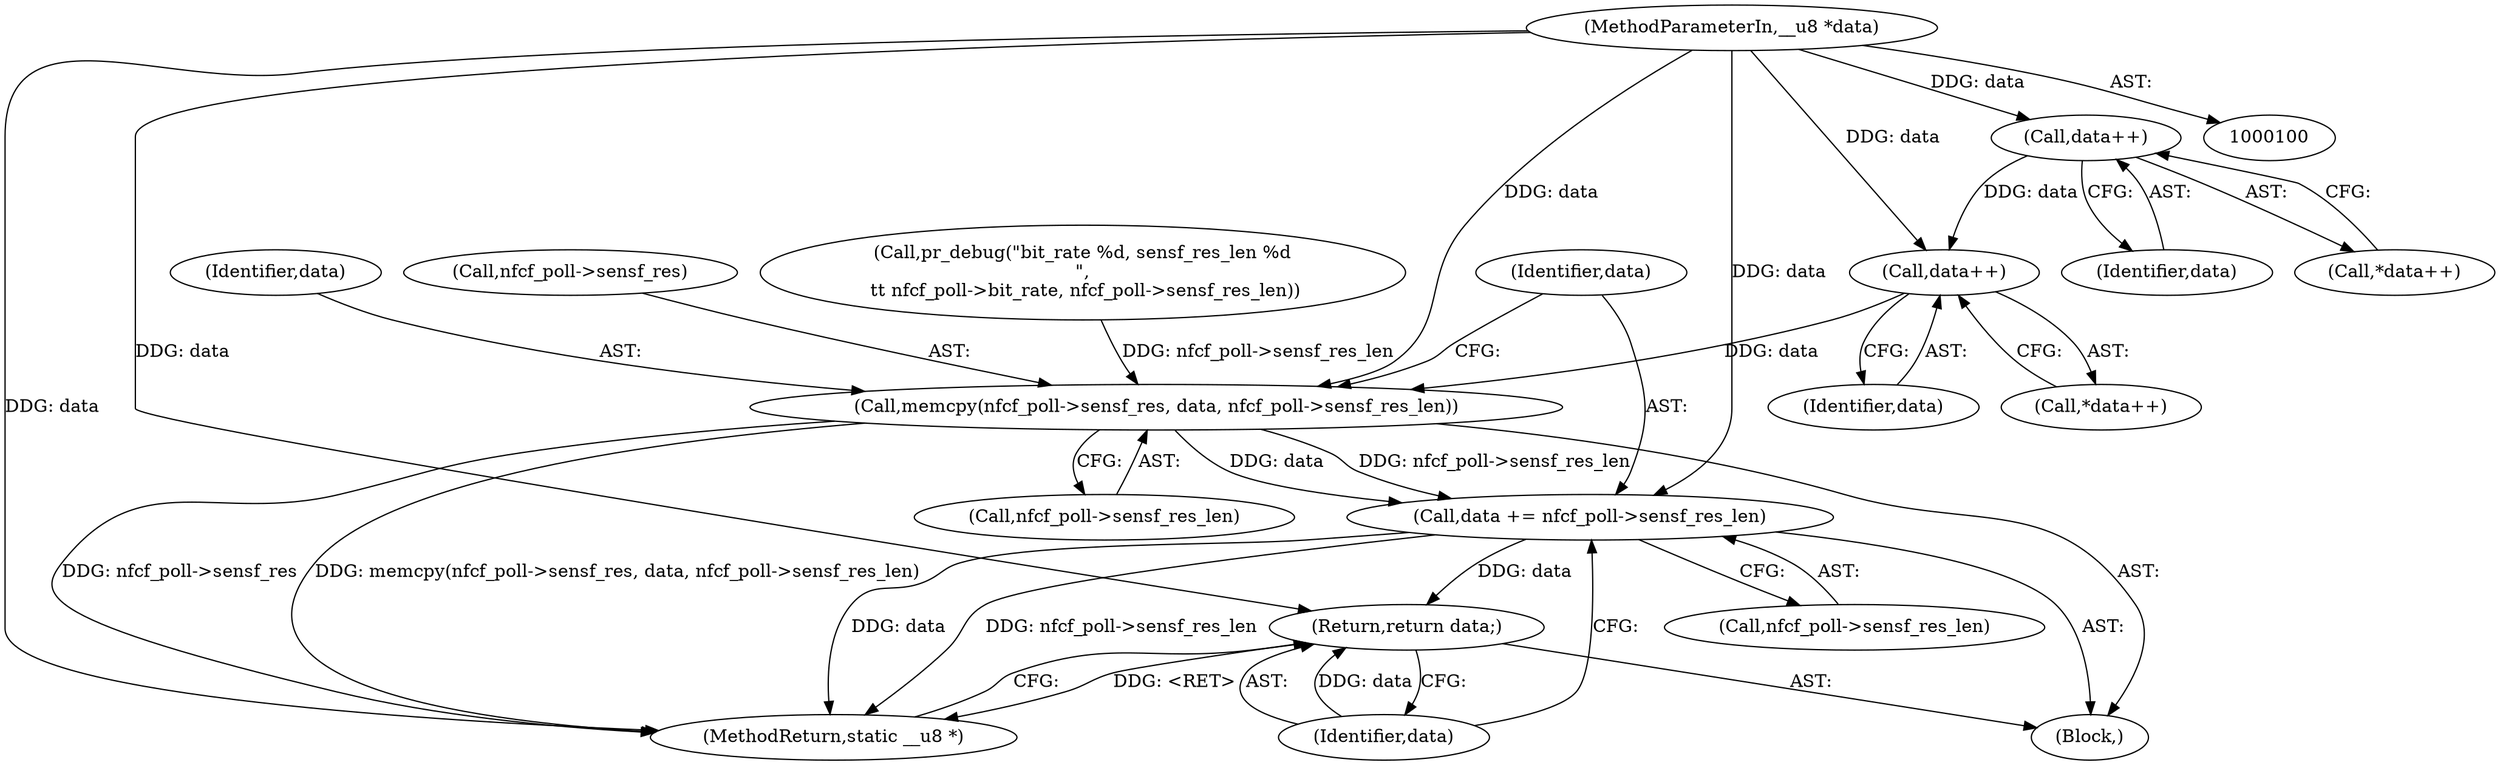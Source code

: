 digraph "1_linux_67de956ff5dc1d4f321e16cfbd63f5be3b691b43_2@pointer" {
"1000110" [label="(Call,data++)"];
"1000103" [label="(MethodParameterIn,__u8 *data)"];
"1000117" [label="(Call,data++)"];
"1000127" [label="(Call,memcpy(nfcf_poll->sensf_res, data, nfcf_poll->sensf_res_len))"];
"1000135" [label="(Call,data += nfcf_poll->sensf_res_len)"];
"1000140" [label="(Return,return data;)"];
"1000131" [label="(Identifier,data)"];
"1000104" [label="(Block,)"];
"1000111" [label="(Identifier,data)"];
"1000109" [label="(Call,*data++)"];
"1000117" [label="(Call,data++)"];
"1000127" [label="(Call,memcpy(nfcf_poll->sensf_res, data, nfcf_poll->sensf_res_len))"];
"1000140" [label="(Return,return data;)"];
"1000110" [label="(Call,data++)"];
"1000132" [label="(Call,nfcf_poll->sensf_res_len)"];
"1000128" [label="(Call,nfcf_poll->sensf_res)"];
"1000103" [label="(MethodParameterIn,__u8 *data)"];
"1000141" [label="(Identifier,data)"];
"1000142" [label="(MethodReturn,static __u8 *)"];
"1000119" [label="(Call,pr_debug(\"bit_rate %d, sensf_res_len %d\n\",\n \t\t nfcf_poll->bit_rate, nfcf_poll->sensf_res_len))"];
"1000118" [label="(Identifier,data)"];
"1000136" [label="(Identifier,data)"];
"1000135" [label="(Call,data += nfcf_poll->sensf_res_len)"];
"1000116" [label="(Call,*data++)"];
"1000137" [label="(Call,nfcf_poll->sensf_res_len)"];
"1000110" -> "1000109"  [label="AST: "];
"1000110" -> "1000111"  [label="CFG: "];
"1000111" -> "1000110"  [label="AST: "];
"1000109" -> "1000110"  [label="CFG: "];
"1000103" -> "1000110"  [label="DDG: data"];
"1000110" -> "1000117"  [label="DDG: data"];
"1000103" -> "1000100"  [label="AST: "];
"1000103" -> "1000142"  [label="DDG: data"];
"1000103" -> "1000117"  [label="DDG: data"];
"1000103" -> "1000127"  [label="DDG: data"];
"1000103" -> "1000135"  [label="DDG: data"];
"1000103" -> "1000140"  [label="DDG: data"];
"1000117" -> "1000116"  [label="AST: "];
"1000117" -> "1000118"  [label="CFG: "];
"1000118" -> "1000117"  [label="AST: "];
"1000116" -> "1000117"  [label="CFG: "];
"1000117" -> "1000127"  [label="DDG: data"];
"1000127" -> "1000104"  [label="AST: "];
"1000127" -> "1000132"  [label="CFG: "];
"1000128" -> "1000127"  [label="AST: "];
"1000131" -> "1000127"  [label="AST: "];
"1000132" -> "1000127"  [label="AST: "];
"1000136" -> "1000127"  [label="CFG: "];
"1000127" -> "1000142"  [label="DDG: memcpy(nfcf_poll->sensf_res, data, nfcf_poll->sensf_res_len)"];
"1000127" -> "1000142"  [label="DDG: nfcf_poll->sensf_res"];
"1000119" -> "1000127"  [label="DDG: nfcf_poll->sensf_res_len"];
"1000127" -> "1000135"  [label="DDG: nfcf_poll->sensf_res_len"];
"1000127" -> "1000135"  [label="DDG: data"];
"1000135" -> "1000104"  [label="AST: "];
"1000135" -> "1000137"  [label="CFG: "];
"1000136" -> "1000135"  [label="AST: "];
"1000137" -> "1000135"  [label="AST: "];
"1000141" -> "1000135"  [label="CFG: "];
"1000135" -> "1000142"  [label="DDG: data"];
"1000135" -> "1000142"  [label="DDG: nfcf_poll->sensf_res_len"];
"1000135" -> "1000140"  [label="DDG: data"];
"1000140" -> "1000104"  [label="AST: "];
"1000140" -> "1000141"  [label="CFG: "];
"1000141" -> "1000140"  [label="AST: "];
"1000142" -> "1000140"  [label="CFG: "];
"1000140" -> "1000142"  [label="DDG: <RET>"];
"1000141" -> "1000140"  [label="DDG: data"];
}

